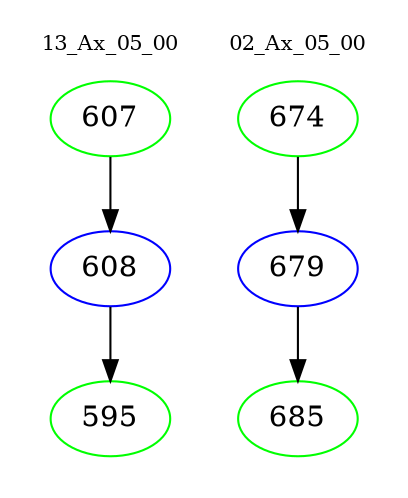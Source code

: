 digraph{
subgraph cluster_0 {
color = white
label = "13_Ax_05_00";
fontsize=10;
T0_607 [label="607", color="green"]
T0_607 -> T0_608 [color="black"]
T0_608 [label="608", color="blue"]
T0_608 -> T0_595 [color="black"]
T0_595 [label="595", color="green"]
}
subgraph cluster_1 {
color = white
label = "02_Ax_05_00";
fontsize=10;
T1_674 [label="674", color="green"]
T1_674 -> T1_679 [color="black"]
T1_679 [label="679", color="blue"]
T1_679 -> T1_685 [color="black"]
T1_685 [label="685", color="green"]
}
}
